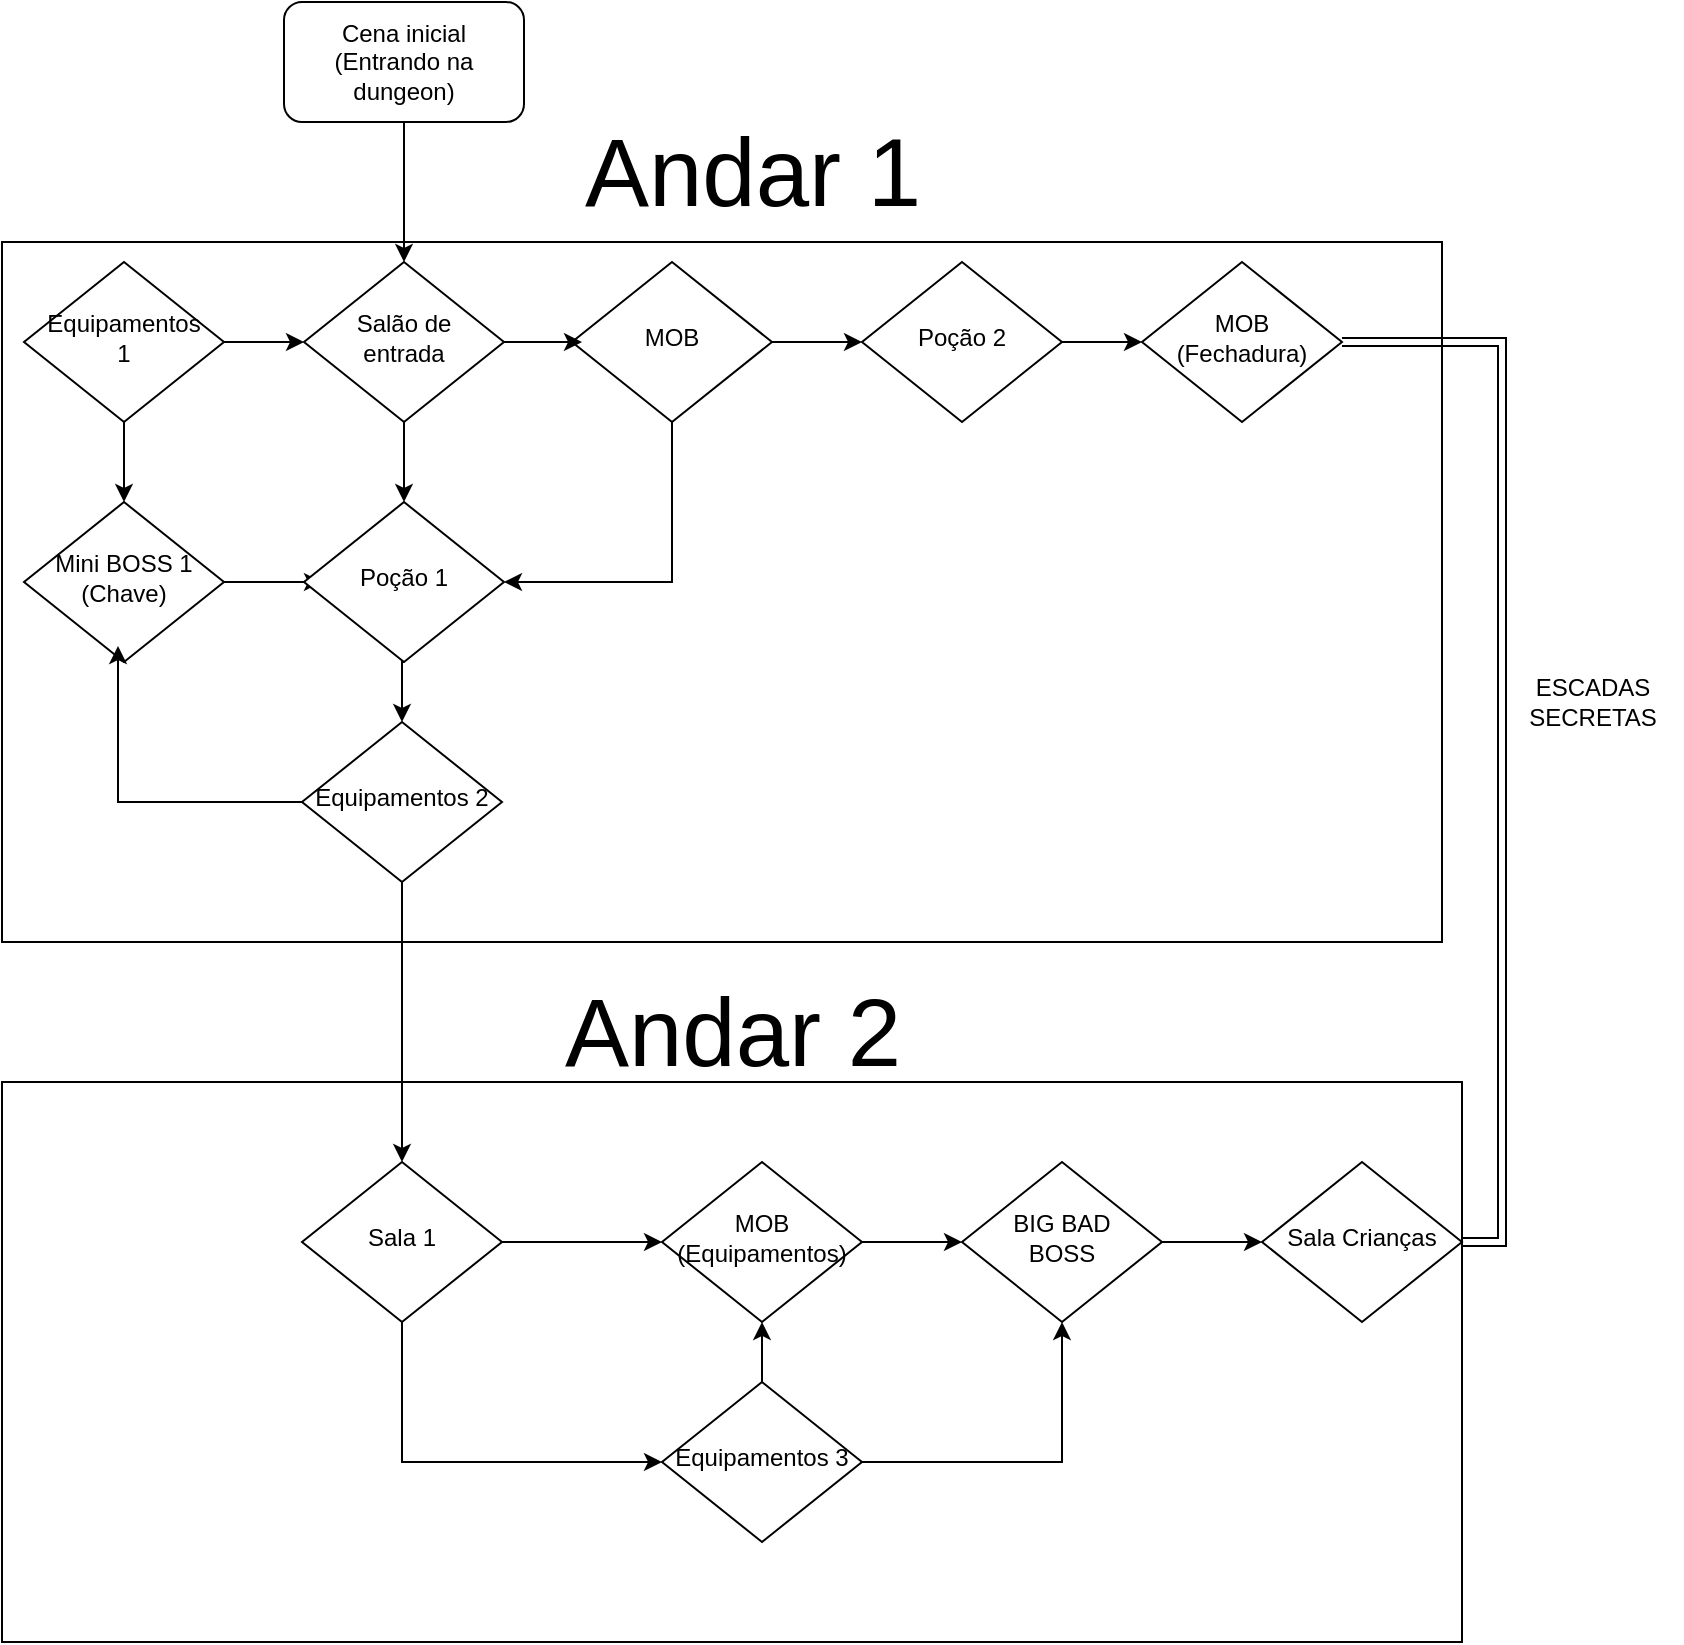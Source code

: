 <mxfile version="26.2.12">
  <diagram id="C5RBs43oDa-KdzZeNtuy" name="Page-1">
    <mxGraphModel dx="874" dy="475" grid="1" gridSize="10" guides="1" tooltips="1" connect="1" arrows="1" fold="1" page="1" pageScale="1" pageWidth="827" pageHeight="1169" math="0" shadow="0">
      <root>
        <mxCell id="WIyWlLk6GJQsqaUBKTNV-0" />
        <mxCell id="WIyWlLk6GJQsqaUBKTNV-1" parent="WIyWlLk6GJQsqaUBKTNV-0" />
        <mxCell id="0nSK4UFLt7cWW-W3PClM-39" value="" style="rounded=0;whiteSpace=wrap;html=1;fillColor=none;movable=0;resizable=0;rotatable=0;deletable=0;editable=0;locked=1;connectable=0;" vertex="1" parent="WIyWlLk6GJQsqaUBKTNV-1">
          <mxGeometry x="20" y="600" width="730" height="280" as="geometry" />
        </mxCell>
        <mxCell id="0nSK4UFLt7cWW-W3PClM-12" value="" style="rounded=0;whiteSpace=wrap;html=1;fillColor=none;movable=0;resizable=0;rotatable=0;deletable=0;editable=0;locked=1;connectable=0;" vertex="1" parent="WIyWlLk6GJQsqaUBKTNV-1">
          <mxGeometry x="20" y="180" width="720" height="350" as="geometry" />
        </mxCell>
        <mxCell id="0nSK4UFLt7cWW-W3PClM-42" value="" style="edgeStyle=orthogonalEdgeStyle;rounded=0;orthogonalLoop=1;jettySize=auto;html=1;" edge="1" parent="WIyWlLk6GJQsqaUBKTNV-1" source="WIyWlLk6GJQsqaUBKTNV-3" target="0nSK4UFLt7cWW-W3PClM-3">
          <mxGeometry relative="1" as="geometry" />
        </mxCell>
        <mxCell id="WIyWlLk6GJQsqaUBKTNV-3" value="Cena inicial&lt;br&gt;(Entrando na dungeon)" style="rounded=1;whiteSpace=wrap;html=1;fontSize=12;glass=0;strokeWidth=1;shadow=0;" parent="WIyWlLk6GJQsqaUBKTNV-1" vertex="1">
          <mxGeometry x="161" y="60" width="120" height="60" as="geometry" />
        </mxCell>
        <mxCell id="0nSK4UFLt7cWW-W3PClM-26" style="edgeStyle=orthogonalEdgeStyle;rounded=0;orthogonalLoop=1;jettySize=auto;html=1;exitX=0.5;exitY=1;exitDx=0;exitDy=0;entryX=1;entryY=0.5;entryDx=0;entryDy=0;" edge="1" parent="WIyWlLk6GJQsqaUBKTNV-1" source="0nSK4UFLt7cWW-W3PClM-2" target="0nSK4UFLt7cWW-W3PClM-7">
          <mxGeometry relative="1" as="geometry" />
        </mxCell>
        <mxCell id="0nSK4UFLt7cWW-W3PClM-28" style="edgeStyle=orthogonalEdgeStyle;rounded=0;orthogonalLoop=1;jettySize=auto;html=1;exitX=1;exitY=0.5;exitDx=0;exitDy=0;" edge="1" parent="WIyWlLk6GJQsqaUBKTNV-1" source="0nSK4UFLt7cWW-W3PClM-2">
          <mxGeometry relative="1" as="geometry">
            <mxPoint x="450" y="230" as="targetPoint" />
          </mxGeometry>
        </mxCell>
        <mxCell id="0nSK4UFLt7cWW-W3PClM-2" value="MOB" style="rhombus;whiteSpace=wrap;html=1;shadow=0;fontFamily=Helvetica;fontSize=12;align=center;strokeWidth=1;spacing=6;spacingTop=-4;" vertex="1" parent="WIyWlLk6GJQsqaUBKTNV-1">
          <mxGeometry x="305" y="190" width="100" height="80" as="geometry" />
        </mxCell>
        <mxCell id="0nSK4UFLt7cWW-W3PClM-20" style="edgeStyle=orthogonalEdgeStyle;rounded=0;orthogonalLoop=1;jettySize=auto;html=1;exitX=0.5;exitY=1;exitDx=0;exitDy=0;" edge="1" parent="WIyWlLk6GJQsqaUBKTNV-1" source="0nSK4UFLt7cWW-W3PClM-3">
          <mxGeometry relative="1" as="geometry">
            <mxPoint x="221" y="310" as="targetPoint" />
          </mxGeometry>
        </mxCell>
        <mxCell id="0nSK4UFLt7cWW-W3PClM-27" style="edgeStyle=orthogonalEdgeStyle;rounded=0;orthogonalLoop=1;jettySize=auto;html=1;exitX=1;exitY=0.5;exitDx=0;exitDy=0;" edge="1" parent="WIyWlLk6GJQsqaUBKTNV-1" source="0nSK4UFLt7cWW-W3PClM-3">
          <mxGeometry relative="1" as="geometry">
            <mxPoint x="310" y="230" as="targetPoint" />
          </mxGeometry>
        </mxCell>
        <mxCell id="0nSK4UFLt7cWW-W3PClM-3" value="Salão de entrada" style="rhombus;whiteSpace=wrap;html=1;shadow=0;fontFamily=Helvetica;fontSize=12;align=center;strokeWidth=1;spacing=6;spacingTop=-4;" vertex="1" parent="WIyWlLk6GJQsqaUBKTNV-1">
          <mxGeometry x="171" y="190" width="100" height="80" as="geometry" />
        </mxCell>
        <mxCell id="0nSK4UFLt7cWW-W3PClM-23" style="edgeStyle=orthogonalEdgeStyle;rounded=0;orthogonalLoop=1;jettySize=auto;html=1;exitX=1;exitY=0.5;exitDx=0;exitDy=0;" edge="1" parent="WIyWlLk6GJQsqaUBKTNV-1" source="0nSK4UFLt7cWW-W3PClM-4">
          <mxGeometry relative="1" as="geometry">
            <mxPoint x="180" y="350" as="targetPoint" />
          </mxGeometry>
        </mxCell>
        <mxCell id="0nSK4UFLt7cWW-W3PClM-4" value="&lt;div&gt;Mini BOSS 1&lt;/div&gt;(Chave)" style="rhombus;whiteSpace=wrap;html=1;shadow=0;fontFamily=Helvetica;fontSize=12;align=center;strokeWidth=1;spacing=6;spacingTop=-4;" vertex="1" parent="WIyWlLk6GJQsqaUBKTNV-1">
          <mxGeometry x="31" y="310" width="100" height="80" as="geometry" />
        </mxCell>
        <mxCell id="0nSK4UFLt7cWW-W3PClM-21" style="edgeStyle=orthogonalEdgeStyle;rounded=0;orthogonalLoop=1;jettySize=auto;html=1;exitX=0.5;exitY=1;exitDx=0;exitDy=0;" edge="1" parent="WIyWlLk6GJQsqaUBKTNV-1" source="0nSK4UFLt7cWW-W3PClM-5">
          <mxGeometry relative="1" as="geometry">
            <mxPoint x="81" y="310" as="targetPoint" />
          </mxGeometry>
        </mxCell>
        <mxCell id="0nSK4UFLt7cWW-W3PClM-22" style="edgeStyle=orthogonalEdgeStyle;rounded=0;orthogonalLoop=1;jettySize=auto;html=1;exitX=1;exitY=0.5;exitDx=0;exitDy=0;entryX=0;entryY=0.5;entryDx=0;entryDy=0;" edge="1" parent="WIyWlLk6GJQsqaUBKTNV-1" source="0nSK4UFLt7cWW-W3PClM-5" target="0nSK4UFLt7cWW-W3PClM-3">
          <mxGeometry relative="1" as="geometry" />
        </mxCell>
        <mxCell id="0nSK4UFLt7cWW-W3PClM-5" value="&lt;div&gt;Equipamentos&lt;/div&gt;&lt;div&gt;1&lt;/div&gt;" style="rhombus;whiteSpace=wrap;html=1;shadow=0;fontFamily=Helvetica;fontSize=12;align=center;strokeWidth=1;spacing=6;spacingTop=-4;" vertex="1" parent="WIyWlLk6GJQsqaUBKTNV-1">
          <mxGeometry x="31" y="190" width="100" height="80" as="geometry" />
        </mxCell>
        <mxCell id="0nSK4UFLt7cWW-W3PClM-29" style="edgeStyle=orthogonalEdgeStyle;rounded=0;orthogonalLoop=1;jettySize=auto;html=1;exitX=1;exitY=0.5;exitDx=0;exitDy=0;entryX=0;entryY=0.5;entryDx=0;entryDy=0;" edge="1" parent="WIyWlLk6GJQsqaUBKTNV-1" source="0nSK4UFLt7cWW-W3PClM-6" target="0nSK4UFLt7cWW-W3PClM-9">
          <mxGeometry relative="1" as="geometry" />
        </mxCell>
        <mxCell id="0nSK4UFLt7cWW-W3PClM-6" value="Poção 2" style="rhombus;whiteSpace=wrap;html=1;shadow=0;fontFamily=Helvetica;fontSize=12;align=center;strokeWidth=1;spacing=6;spacingTop=-4;" vertex="1" parent="WIyWlLk6GJQsqaUBKTNV-1">
          <mxGeometry x="450" y="190" width="100" height="80" as="geometry" />
        </mxCell>
        <mxCell id="0nSK4UFLt7cWW-W3PClM-24" style="edgeStyle=orthogonalEdgeStyle;rounded=0;orthogonalLoop=1;jettySize=auto;html=1;exitX=0.5;exitY=1;exitDx=0;exitDy=0;entryX=0.5;entryY=0;entryDx=0;entryDy=0;" edge="1" parent="WIyWlLk6GJQsqaUBKTNV-1" source="0nSK4UFLt7cWW-W3PClM-7" target="0nSK4UFLt7cWW-W3PClM-8">
          <mxGeometry relative="1" as="geometry" />
        </mxCell>
        <mxCell id="0nSK4UFLt7cWW-W3PClM-7" value="Poção 1" style="rhombus;whiteSpace=wrap;html=1;shadow=0;fontFamily=Helvetica;fontSize=12;align=center;strokeWidth=1;spacing=6;spacingTop=-4;" vertex="1" parent="WIyWlLk6GJQsqaUBKTNV-1">
          <mxGeometry x="171" y="310" width="100" height="80" as="geometry" />
        </mxCell>
        <mxCell id="0nSK4UFLt7cWW-W3PClM-25" style="edgeStyle=orthogonalEdgeStyle;rounded=0;orthogonalLoop=1;jettySize=auto;html=1;exitX=0.5;exitY=1;exitDx=0;exitDy=0;entryX=0.5;entryY=0;entryDx=0;entryDy=0;" edge="1" parent="WIyWlLk6GJQsqaUBKTNV-1" source="0nSK4UFLt7cWW-W3PClM-8" target="0nSK4UFLt7cWW-W3PClM-14">
          <mxGeometry relative="1" as="geometry" />
        </mxCell>
        <mxCell id="0nSK4UFLt7cWW-W3PClM-8" value="Equipamentos 2" style="rhombus;whiteSpace=wrap;html=1;shadow=0;fontFamily=Helvetica;fontSize=12;align=center;strokeWidth=1;spacing=6;spacingTop=-4;" vertex="1" parent="WIyWlLk6GJQsqaUBKTNV-1">
          <mxGeometry x="170" y="420" width="100" height="80" as="geometry" />
        </mxCell>
        <mxCell id="0nSK4UFLt7cWW-W3PClM-19" style="edgeStyle=orthogonalEdgeStyle;rounded=0;orthogonalLoop=1;jettySize=auto;html=1;exitX=1;exitY=0.5;exitDx=0;exitDy=0;entryX=1;entryY=0.5;entryDx=0;entryDy=0;shape=link;" edge="1" parent="WIyWlLk6GJQsqaUBKTNV-1" source="0nSK4UFLt7cWW-W3PClM-9" target="0nSK4UFLt7cWW-W3PClM-18">
          <mxGeometry relative="1" as="geometry" />
        </mxCell>
        <mxCell id="0nSK4UFLt7cWW-W3PClM-9" value="&lt;div&gt;MOB&lt;/div&gt;&lt;div&gt;(Fechadura)&lt;/div&gt;" style="rhombus;whiteSpace=wrap;html=1;shadow=0;fontFamily=Helvetica;fontSize=12;align=center;strokeWidth=1;spacing=6;spacingTop=-4;" vertex="1" parent="WIyWlLk6GJQsqaUBKTNV-1">
          <mxGeometry x="590" y="190" width="100" height="80" as="geometry" />
        </mxCell>
        <mxCell id="0nSK4UFLt7cWW-W3PClM-13" value="&lt;font style=&quot;font-size: 48px;&quot;&gt;Andar 1&lt;/font&gt;" style="text;html=1;align=center;verticalAlign=middle;resizable=0;points=[];autosize=1;strokeColor=none;fillColor=none;" vertex="1" parent="WIyWlLk6GJQsqaUBKTNV-1">
          <mxGeometry x="300" y="110" width="190" height="70" as="geometry" />
        </mxCell>
        <mxCell id="0nSK4UFLt7cWW-W3PClM-32" value="" style="edgeStyle=orthogonalEdgeStyle;rounded=0;orthogonalLoop=1;jettySize=auto;html=1;" edge="1" parent="WIyWlLk6GJQsqaUBKTNV-1" source="0nSK4UFLt7cWW-W3PClM-14" target="0nSK4UFLt7cWW-W3PClM-15">
          <mxGeometry relative="1" as="geometry" />
        </mxCell>
        <mxCell id="0nSK4UFLt7cWW-W3PClM-33" style="edgeStyle=orthogonalEdgeStyle;rounded=0;orthogonalLoop=1;jettySize=auto;html=1;exitX=0.5;exitY=1;exitDx=0;exitDy=0;entryX=0;entryY=0.5;entryDx=0;entryDy=0;" edge="1" parent="WIyWlLk6GJQsqaUBKTNV-1" source="0nSK4UFLt7cWW-W3PClM-14" target="0nSK4UFLt7cWW-W3PClM-31">
          <mxGeometry relative="1" as="geometry" />
        </mxCell>
        <mxCell id="0nSK4UFLt7cWW-W3PClM-14" value="Sala 1" style="rhombus;whiteSpace=wrap;html=1;shadow=0;fontFamily=Helvetica;fontSize=12;align=center;strokeWidth=1;spacing=6;spacingTop=-4;" vertex="1" parent="WIyWlLk6GJQsqaUBKTNV-1">
          <mxGeometry x="170" y="640" width="100" height="80" as="geometry" />
        </mxCell>
        <mxCell id="0nSK4UFLt7cWW-W3PClM-36" style="edgeStyle=orthogonalEdgeStyle;rounded=0;orthogonalLoop=1;jettySize=auto;html=1;exitX=1;exitY=0.5;exitDx=0;exitDy=0;entryX=0;entryY=0.5;entryDx=0;entryDy=0;" edge="1" parent="WIyWlLk6GJQsqaUBKTNV-1" source="0nSK4UFLt7cWW-W3PClM-15" target="0nSK4UFLt7cWW-W3PClM-17">
          <mxGeometry relative="1" as="geometry" />
        </mxCell>
        <mxCell id="0nSK4UFLt7cWW-W3PClM-15" value="&lt;div&gt;MOB&lt;/div&gt;&lt;div&gt;(Equipamentos)&lt;/div&gt;" style="rhombus;whiteSpace=wrap;html=1;shadow=0;fontFamily=Helvetica;fontSize=12;align=center;strokeWidth=1;spacing=6;spacingTop=-4;" vertex="1" parent="WIyWlLk6GJQsqaUBKTNV-1">
          <mxGeometry x="350" y="640" width="100" height="80" as="geometry" />
        </mxCell>
        <mxCell id="0nSK4UFLt7cWW-W3PClM-37" style="edgeStyle=orthogonalEdgeStyle;rounded=0;orthogonalLoop=1;jettySize=auto;html=1;exitX=1;exitY=0.5;exitDx=0;exitDy=0;entryX=0;entryY=0.5;entryDx=0;entryDy=0;" edge="1" parent="WIyWlLk6GJQsqaUBKTNV-1" source="0nSK4UFLt7cWW-W3PClM-17" target="0nSK4UFLt7cWW-W3PClM-18">
          <mxGeometry relative="1" as="geometry" />
        </mxCell>
        <mxCell id="0nSK4UFLt7cWW-W3PClM-17" value="BIG BAD&lt;div&gt;BOSS&lt;/div&gt;" style="rhombus;whiteSpace=wrap;html=1;shadow=0;fontFamily=Helvetica;fontSize=12;align=center;strokeWidth=1;spacing=6;spacingTop=-4;" vertex="1" parent="WIyWlLk6GJQsqaUBKTNV-1">
          <mxGeometry x="500" y="640" width="100" height="80" as="geometry" />
        </mxCell>
        <mxCell id="0nSK4UFLt7cWW-W3PClM-18" value="Sala Crianças" style="rhombus;whiteSpace=wrap;html=1;shadow=0;fontFamily=Helvetica;fontSize=12;align=center;strokeWidth=1;spacing=6;spacingTop=-4;" vertex="1" parent="WIyWlLk6GJQsqaUBKTNV-1">
          <mxGeometry x="650" y="640" width="100" height="80" as="geometry" />
        </mxCell>
        <mxCell id="0nSK4UFLt7cWW-W3PClM-34" style="edgeStyle=orthogonalEdgeStyle;rounded=0;orthogonalLoop=1;jettySize=auto;html=1;exitX=0.5;exitY=0;exitDx=0;exitDy=0;entryX=0.5;entryY=1;entryDx=0;entryDy=0;" edge="1" parent="WIyWlLk6GJQsqaUBKTNV-1" source="0nSK4UFLt7cWW-W3PClM-31" target="0nSK4UFLt7cWW-W3PClM-15">
          <mxGeometry relative="1" as="geometry" />
        </mxCell>
        <mxCell id="0nSK4UFLt7cWW-W3PClM-35" style="edgeStyle=orthogonalEdgeStyle;rounded=0;orthogonalLoop=1;jettySize=auto;html=1;exitX=1;exitY=0.5;exitDx=0;exitDy=0;entryX=0.5;entryY=1;entryDx=0;entryDy=0;" edge="1" parent="WIyWlLk6GJQsqaUBKTNV-1" source="0nSK4UFLt7cWW-W3PClM-31" target="0nSK4UFLt7cWW-W3PClM-17">
          <mxGeometry relative="1" as="geometry" />
        </mxCell>
        <mxCell id="0nSK4UFLt7cWW-W3PClM-31" value="Equipamentos 3" style="rhombus;whiteSpace=wrap;html=1;shadow=0;fontFamily=Helvetica;fontSize=12;align=center;strokeWidth=1;spacing=6;spacingTop=-4;" vertex="1" parent="WIyWlLk6GJQsqaUBKTNV-1">
          <mxGeometry x="350" y="750" width="100" height="80" as="geometry" />
        </mxCell>
        <mxCell id="0nSK4UFLt7cWW-W3PClM-38" style="edgeStyle=orthogonalEdgeStyle;rounded=0;orthogonalLoop=1;jettySize=auto;html=1;exitX=0;exitY=0.5;exitDx=0;exitDy=0;entryX=0.47;entryY=0.9;entryDx=0;entryDy=0;entryPerimeter=0;" edge="1" parent="WIyWlLk6GJQsqaUBKTNV-1" source="0nSK4UFLt7cWW-W3PClM-8" target="0nSK4UFLt7cWW-W3PClM-4">
          <mxGeometry relative="1" as="geometry" />
        </mxCell>
        <mxCell id="0nSK4UFLt7cWW-W3PClM-41" value="&lt;font style=&quot;font-size: 48px;&quot;&gt;Andar 2&lt;/font&gt;" style="text;html=1;align=center;verticalAlign=middle;resizable=0;points=[];autosize=1;strokeColor=none;fillColor=none;" vertex="1" parent="WIyWlLk6GJQsqaUBKTNV-1">
          <mxGeometry x="290" y="540" width="190" height="70" as="geometry" />
        </mxCell>
        <mxCell id="0nSK4UFLt7cWW-W3PClM-43" value="&lt;div&gt;ESCADAS&lt;/div&gt;&lt;div&gt;SECRETAS&lt;/div&gt;" style="text;html=1;align=center;verticalAlign=middle;resizable=0;points=[];autosize=1;strokeColor=none;fillColor=none;" vertex="1" parent="WIyWlLk6GJQsqaUBKTNV-1">
          <mxGeometry x="770" y="390" width="90" height="40" as="geometry" />
        </mxCell>
      </root>
    </mxGraphModel>
  </diagram>
</mxfile>
